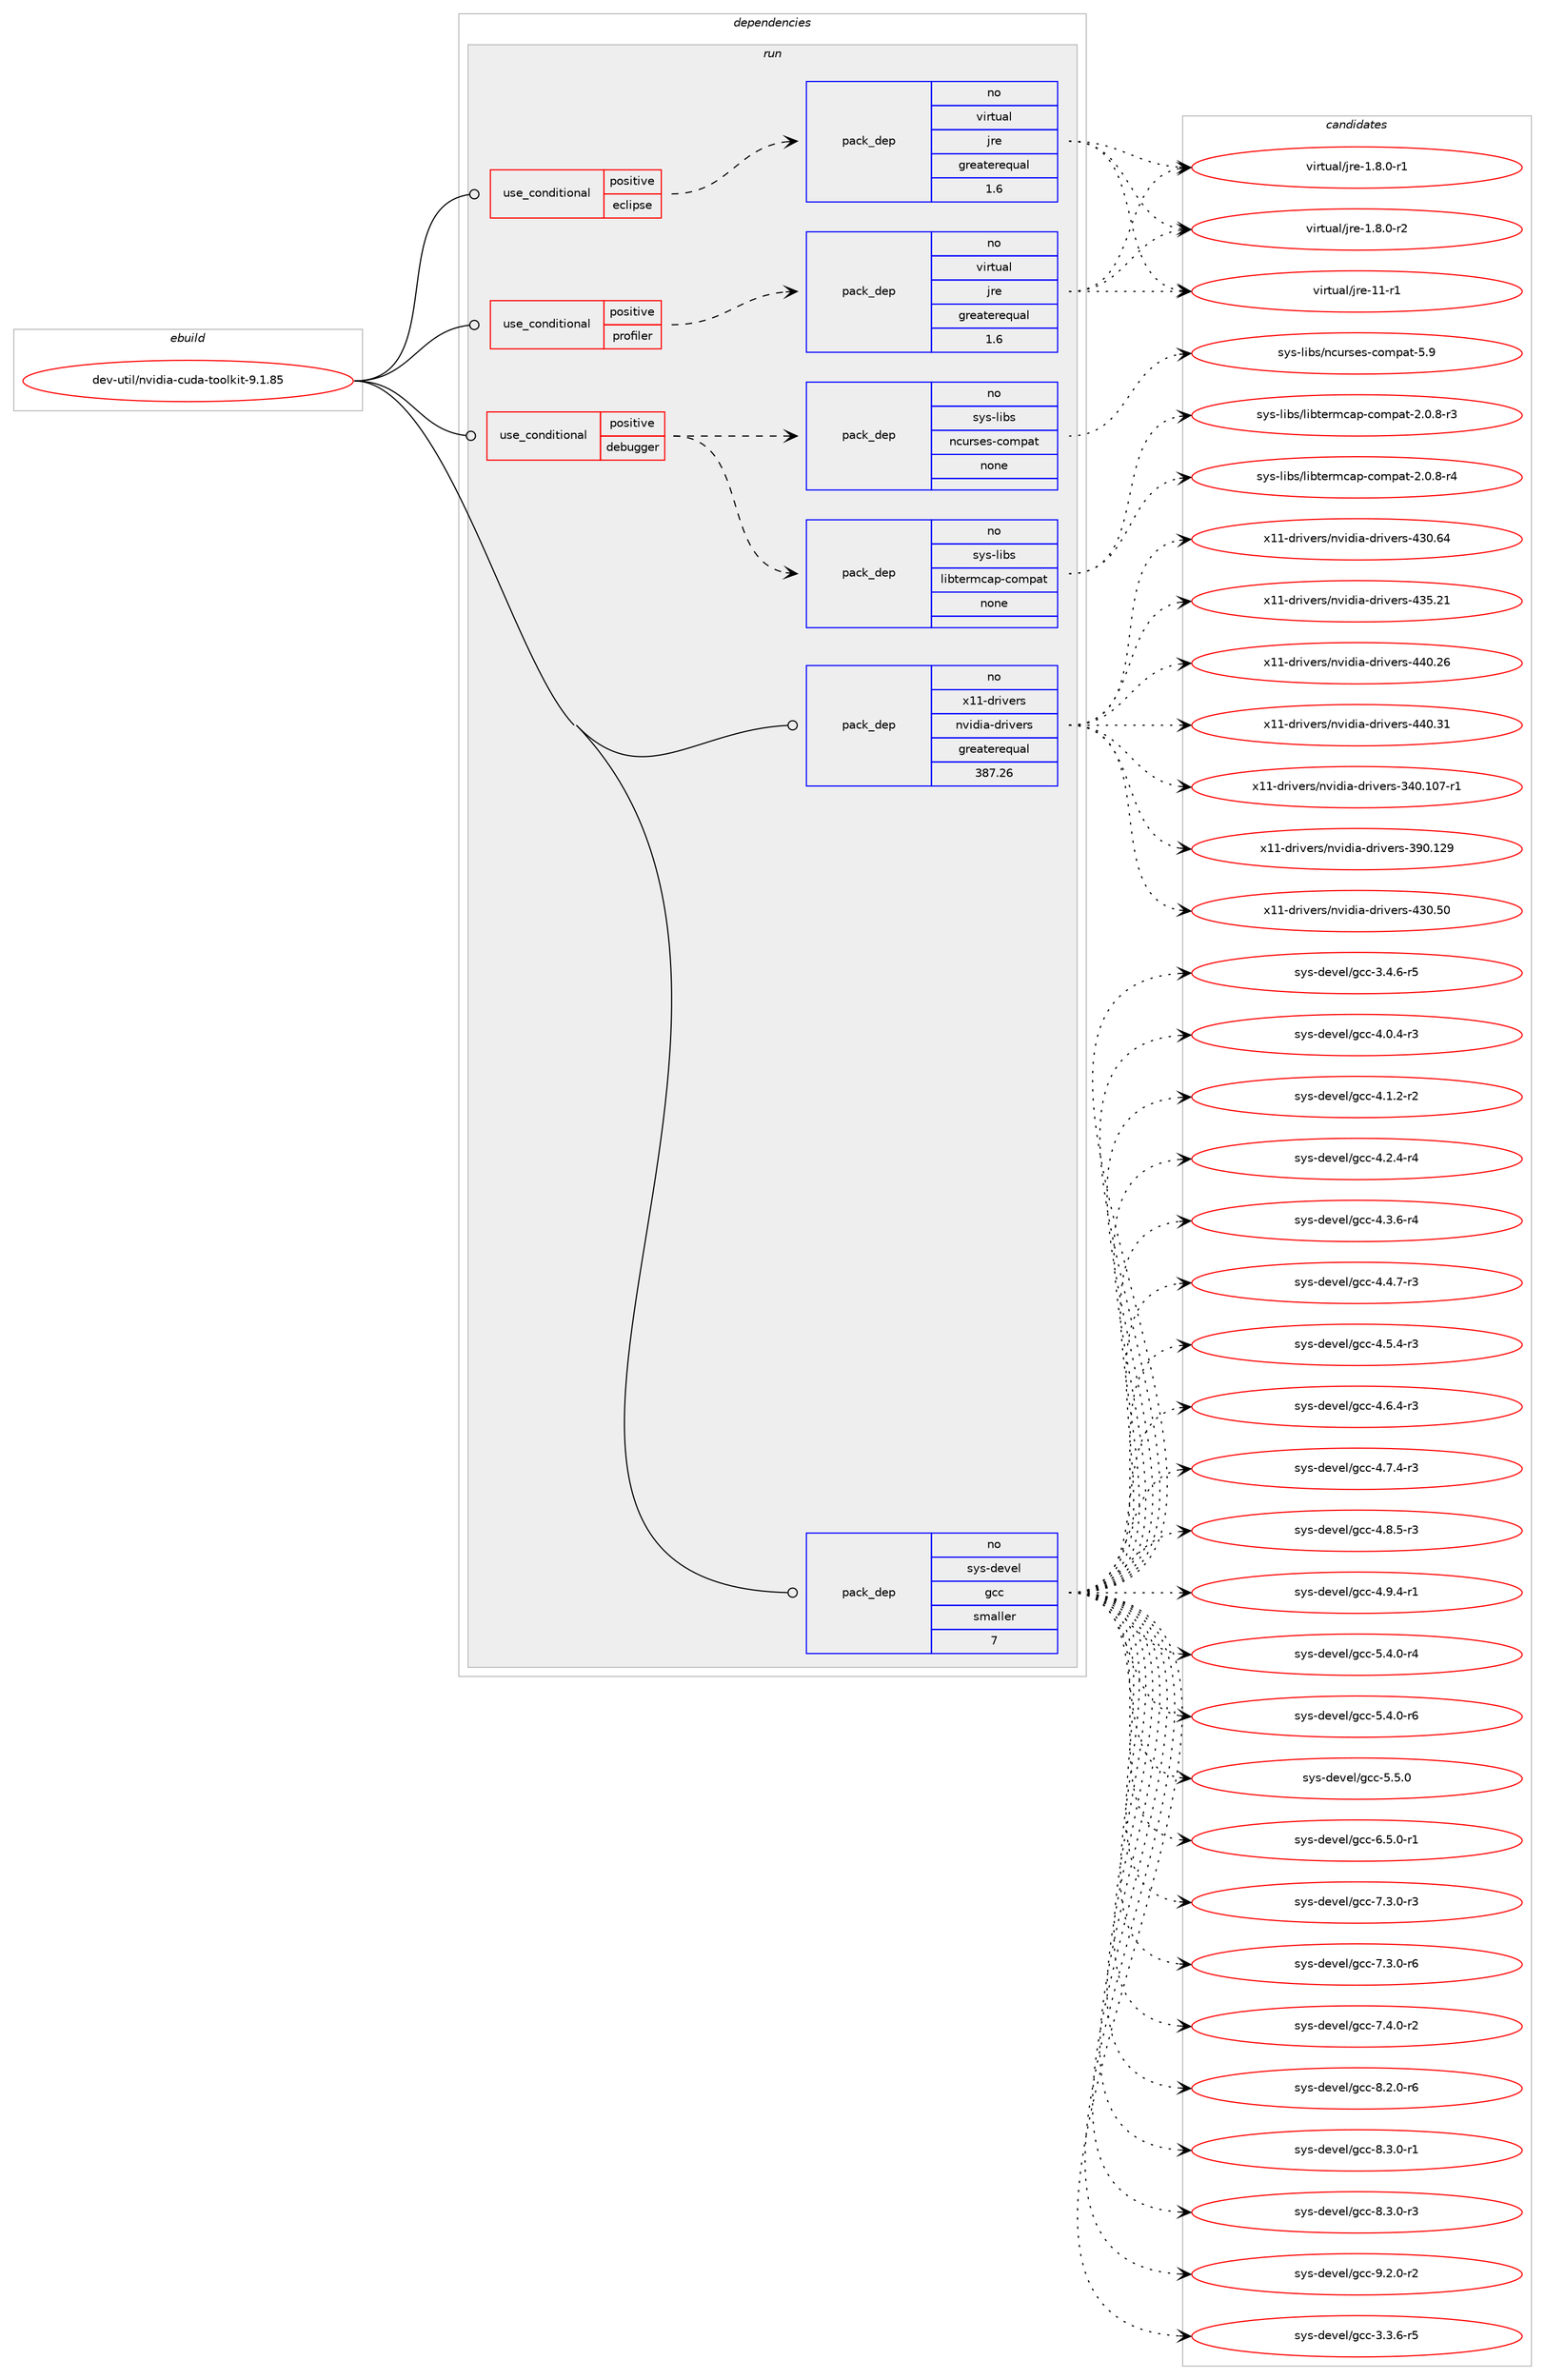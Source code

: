 digraph prolog {

# *************
# Graph options
# *************

newrank=true;
concentrate=true;
compound=true;
graph [rankdir=LR,fontname=Helvetica,fontsize=10,ranksep=1.5];#, ranksep=2.5, nodesep=0.2];
edge  [arrowhead=vee];
node  [fontname=Helvetica,fontsize=10];

# **********
# The ebuild
# **********

subgraph cluster_leftcol {
color=gray;
rank=same;
label=<<i>ebuild</i>>;
id [label="dev-util/nvidia-cuda-toolkit-9.1.85", color=red, width=4, href="../dev-util/nvidia-cuda-toolkit-9.1.85.svg"];
}

# ****************
# The dependencies
# ****************

subgraph cluster_midcol {
color=gray;
label=<<i>dependencies</i>>;
subgraph cluster_compile {
fillcolor="#eeeeee";
style=filled;
label=<<i>compile</i>>;
}
subgraph cluster_compileandrun {
fillcolor="#eeeeee";
style=filled;
label=<<i>compile and run</i>>;
}
subgraph cluster_run {
fillcolor="#eeeeee";
style=filled;
label=<<i>run</i>>;
subgraph cond183073 {
dependency731083 [label=<<TABLE BORDER="0" CELLBORDER="1" CELLSPACING="0" CELLPADDING="4"><TR><TD ROWSPAN="3" CELLPADDING="10">use_conditional</TD></TR><TR><TD>positive</TD></TR><TR><TD>debugger</TD></TR></TABLE>>, shape=none, color=red];
subgraph pack535832 {
dependency731084 [label=<<TABLE BORDER="0" CELLBORDER="1" CELLSPACING="0" CELLPADDING="4" WIDTH="220"><TR><TD ROWSPAN="6" CELLPADDING="30">pack_dep</TD></TR><TR><TD WIDTH="110">no</TD></TR><TR><TD>sys-libs</TD></TR><TR><TD>libtermcap-compat</TD></TR><TR><TD>none</TD></TR><TR><TD></TD></TR></TABLE>>, shape=none, color=blue];
}
dependency731083:e -> dependency731084:w [weight=20,style="dashed",arrowhead="vee"];
subgraph pack535833 {
dependency731085 [label=<<TABLE BORDER="0" CELLBORDER="1" CELLSPACING="0" CELLPADDING="4" WIDTH="220"><TR><TD ROWSPAN="6" CELLPADDING="30">pack_dep</TD></TR><TR><TD WIDTH="110">no</TD></TR><TR><TD>sys-libs</TD></TR><TR><TD>ncurses-compat</TD></TR><TR><TD>none</TD></TR><TR><TD></TD></TR></TABLE>>, shape=none, color=blue];
}
dependency731083:e -> dependency731085:w [weight=20,style="dashed",arrowhead="vee"];
}
id:e -> dependency731083:w [weight=20,style="solid",arrowhead="odot"];
subgraph cond183074 {
dependency731086 [label=<<TABLE BORDER="0" CELLBORDER="1" CELLSPACING="0" CELLPADDING="4"><TR><TD ROWSPAN="3" CELLPADDING="10">use_conditional</TD></TR><TR><TD>positive</TD></TR><TR><TD>eclipse</TD></TR></TABLE>>, shape=none, color=red];
subgraph pack535834 {
dependency731087 [label=<<TABLE BORDER="0" CELLBORDER="1" CELLSPACING="0" CELLPADDING="4" WIDTH="220"><TR><TD ROWSPAN="6" CELLPADDING="30">pack_dep</TD></TR><TR><TD WIDTH="110">no</TD></TR><TR><TD>virtual</TD></TR><TR><TD>jre</TD></TR><TR><TD>greaterequal</TD></TR><TR><TD>1.6</TD></TR></TABLE>>, shape=none, color=blue];
}
dependency731086:e -> dependency731087:w [weight=20,style="dashed",arrowhead="vee"];
}
id:e -> dependency731086:w [weight=20,style="solid",arrowhead="odot"];
subgraph cond183075 {
dependency731088 [label=<<TABLE BORDER="0" CELLBORDER="1" CELLSPACING="0" CELLPADDING="4"><TR><TD ROWSPAN="3" CELLPADDING="10">use_conditional</TD></TR><TR><TD>positive</TD></TR><TR><TD>profiler</TD></TR></TABLE>>, shape=none, color=red];
subgraph pack535835 {
dependency731089 [label=<<TABLE BORDER="0" CELLBORDER="1" CELLSPACING="0" CELLPADDING="4" WIDTH="220"><TR><TD ROWSPAN="6" CELLPADDING="30">pack_dep</TD></TR><TR><TD WIDTH="110">no</TD></TR><TR><TD>virtual</TD></TR><TR><TD>jre</TD></TR><TR><TD>greaterequal</TD></TR><TR><TD>1.6</TD></TR></TABLE>>, shape=none, color=blue];
}
dependency731088:e -> dependency731089:w [weight=20,style="dashed",arrowhead="vee"];
}
id:e -> dependency731088:w [weight=20,style="solid",arrowhead="odot"];
subgraph pack535836 {
dependency731090 [label=<<TABLE BORDER="0" CELLBORDER="1" CELLSPACING="0" CELLPADDING="4" WIDTH="220"><TR><TD ROWSPAN="6" CELLPADDING="30">pack_dep</TD></TR><TR><TD WIDTH="110">no</TD></TR><TR><TD>sys-devel</TD></TR><TR><TD>gcc</TD></TR><TR><TD>smaller</TD></TR><TR><TD>7</TD></TR></TABLE>>, shape=none, color=blue];
}
id:e -> dependency731090:w [weight=20,style="solid",arrowhead="odot"];
subgraph pack535837 {
dependency731091 [label=<<TABLE BORDER="0" CELLBORDER="1" CELLSPACING="0" CELLPADDING="4" WIDTH="220"><TR><TD ROWSPAN="6" CELLPADDING="30">pack_dep</TD></TR><TR><TD WIDTH="110">no</TD></TR><TR><TD>x11-drivers</TD></TR><TR><TD>nvidia-drivers</TD></TR><TR><TD>greaterequal</TD></TR><TR><TD>387.26</TD></TR></TABLE>>, shape=none, color=blue];
}
id:e -> dependency731091:w [weight=20,style="solid",arrowhead="odot"];
}
}

# **************
# The candidates
# **************

subgraph cluster_choices {
rank=same;
color=gray;
label=<<i>candidates</i>>;

subgraph choice535832 {
color=black;
nodesep=1;
choice1151211154510810598115471081059811610111410999971124599111109112971164550464846564511451 [label="sys-libs/libtermcap-compat-2.0.8-r3", color=red, width=4,href="../sys-libs/libtermcap-compat-2.0.8-r3.svg"];
choice1151211154510810598115471081059811610111410999971124599111109112971164550464846564511452 [label="sys-libs/libtermcap-compat-2.0.8-r4", color=red, width=4,href="../sys-libs/libtermcap-compat-2.0.8-r4.svg"];
dependency731084:e -> choice1151211154510810598115471081059811610111410999971124599111109112971164550464846564511451:w [style=dotted,weight="100"];
dependency731084:e -> choice1151211154510810598115471081059811610111410999971124599111109112971164550464846564511452:w [style=dotted,weight="100"];
}
subgraph choice535833 {
color=black;
nodesep=1;
choice1151211154510810598115471109911711411510111545991111091129711645534657 [label="sys-libs/ncurses-compat-5.9", color=red, width=4,href="../sys-libs/ncurses-compat-5.9.svg"];
dependency731085:e -> choice1151211154510810598115471109911711411510111545991111091129711645534657:w [style=dotted,weight="100"];
}
subgraph choice535834 {
color=black;
nodesep=1;
choice11810511411611797108471061141014549465646484511449 [label="virtual/jre-1.8.0-r1", color=red, width=4,href="../virtual/jre-1.8.0-r1.svg"];
choice11810511411611797108471061141014549465646484511450 [label="virtual/jre-1.8.0-r2", color=red, width=4,href="../virtual/jre-1.8.0-r2.svg"];
choice11810511411611797108471061141014549494511449 [label="virtual/jre-11-r1", color=red, width=4,href="../virtual/jre-11-r1.svg"];
dependency731087:e -> choice11810511411611797108471061141014549465646484511449:w [style=dotted,weight="100"];
dependency731087:e -> choice11810511411611797108471061141014549465646484511450:w [style=dotted,weight="100"];
dependency731087:e -> choice11810511411611797108471061141014549494511449:w [style=dotted,weight="100"];
}
subgraph choice535835 {
color=black;
nodesep=1;
choice11810511411611797108471061141014549465646484511449 [label="virtual/jre-1.8.0-r1", color=red, width=4,href="../virtual/jre-1.8.0-r1.svg"];
choice11810511411611797108471061141014549465646484511450 [label="virtual/jre-1.8.0-r2", color=red, width=4,href="../virtual/jre-1.8.0-r2.svg"];
choice11810511411611797108471061141014549494511449 [label="virtual/jre-11-r1", color=red, width=4,href="../virtual/jre-11-r1.svg"];
dependency731089:e -> choice11810511411611797108471061141014549465646484511449:w [style=dotted,weight="100"];
dependency731089:e -> choice11810511411611797108471061141014549465646484511450:w [style=dotted,weight="100"];
dependency731089:e -> choice11810511411611797108471061141014549494511449:w [style=dotted,weight="100"];
}
subgraph choice535836 {
color=black;
nodesep=1;
choice115121115451001011181011084710399994551465146544511453 [label="sys-devel/gcc-3.3.6-r5", color=red, width=4,href="../sys-devel/gcc-3.3.6-r5.svg"];
choice115121115451001011181011084710399994551465246544511453 [label="sys-devel/gcc-3.4.6-r5", color=red, width=4,href="../sys-devel/gcc-3.4.6-r5.svg"];
choice115121115451001011181011084710399994552464846524511451 [label="sys-devel/gcc-4.0.4-r3", color=red, width=4,href="../sys-devel/gcc-4.0.4-r3.svg"];
choice115121115451001011181011084710399994552464946504511450 [label="sys-devel/gcc-4.1.2-r2", color=red, width=4,href="../sys-devel/gcc-4.1.2-r2.svg"];
choice115121115451001011181011084710399994552465046524511452 [label="sys-devel/gcc-4.2.4-r4", color=red, width=4,href="../sys-devel/gcc-4.2.4-r4.svg"];
choice115121115451001011181011084710399994552465146544511452 [label="sys-devel/gcc-4.3.6-r4", color=red, width=4,href="../sys-devel/gcc-4.3.6-r4.svg"];
choice115121115451001011181011084710399994552465246554511451 [label="sys-devel/gcc-4.4.7-r3", color=red, width=4,href="../sys-devel/gcc-4.4.7-r3.svg"];
choice115121115451001011181011084710399994552465346524511451 [label="sys-devel/gcc-4.5.4-r3", color=red, width=4,href="../sys-devel/gcc-4.5.4-r3.svg"];
choice115121115451001011181011084710399994552465446524511451 [label="sys-devel/gcc-4.6.4-r3", color=red, width=4,href="../sys-devel/gcc-4.6.4-r3.svg"];
choice115121115451001011181011084710399994552465546524511451 [label="sys-devel/gcc-4.7.4-r3", color=red, width=4,href="../sys-devel/gcc-4.7.4-r3.svg"];
choice115121115451001011181011084710399994552465646534511451 [label="sys-devel/gcc-4.8.5-r3", color=red, width=4,href="../sys-devel/gcc-4.8.5-r3.svg"];
choice115121115451001011181011084710399994552465746524511449 [label="sys-devel/gcc-4.9.4-r1", color=red, width=4,href="../sys-devel/gcc-4.9.4-r1.svg"];
choice115121115451001011181011084710399994553465246484511452 [label="sys-devel/gcc-5.4.0-r4", color=red, width=4,href="../sys-devel/gcc-5.4.0-r4.svg"];
choice115121115451001011181011084710399994553465246484511454 [label="sys-devel/gcc-5.4.0-r6", color=red, width=4,href="../sys-devel/gcc-5.4.0-r6.svg"];
choice11512111545100101118101108471039999455346534648 [label="sys-devel/gcc-5.5.0", color=red, width=4,href="../sys-devel/gcc-5.5.0.svg"];
choice115121115451001011181011084710399994554465346484511449 [label="sys-devel/gcc-6.5.0-r1", color=red, width=4,href="../sys-devel/gcc-6.5.0-r1.svg"];
choice115121115451001011181011084710399994555465146484511451 [label="sys-devel/gcc-7.3.0-r3", color=red, width=4,href="../sys-devel/gcc-7.3.0-r3.svg"];
choice115121115451001011181011084710399994555465146484511454 [label="sys-devel/gcc-7.3.0-r6", color=red, width=4,href="../sys-devel/gcc-7.3.0-r6.svg"];
choice115121115451001011181011084710399994555465246484511450 [label="sys-devel/gcc-7.4.0-r2", color=red, width=4,href="../sys-devel/gcc-7.4.0-r2.svg"];
choice115121115451001011181011084710399994556465046484511454 [label="sys-devel/gcc-8.2.0-r6", color=red, width=4,href="../sys-devel/gcc-8.2.0-r6.svg"];
choice115121115451001011181011084710399994556465146484511449 [label="sys-devel/gcc-8.3.0-r1", color=red, width=4,href="../sys-devel/gcc-8.3.0-r1.svg"];
choice115121115451001011181011084710399994556465146484511451 [label="sys-devel/gcc-8.3.0-r3", color=red, width=4,href="../sys-devel/gcc-8.3.0-r3.svg"];
choice115121115451001011181011084710399994557465046484511450 [label="sys-devel/gcc-9.2.0-r2", color=red, width=4,href="../sys-devel/gcc-9.2.0-r2.svg"];
dependency731090:e -> choice115121115451001011181011084710399994551465146544511453:w [style=dotted,weight="100"];
dependency731090:e -> choice115121115451001011181011084710399994551465246544511453:w [style=dotted,weight="100"];
dependency731090:e -> choice115121115451001011181011084710399994552464846524511451:w [style=dotted,weight="100"];
dependency731090:e -> choice115121115451001011181011084710399994552464946504511450:w [style=dotted,weight="100"];
dependency731090:e -> choice115121115451001011181011084710399994552465046524511452:w [style=dotted,weight="100"];
dependency731090:e -> choice115121115451001011181011084710399994552465146544511452:w [style=dotted,weight="100"];
dependency731090:e -> choice115121115451001011181011084710399994552465246554511451:w [style=dotted,weight="100"];
dependency731090:e -> choice115121115451001011181011084710399994552465346524511451:w [style=dotted,weight="100"];
dependency731090:e -> choice115121115451001011181011084710399994552465446524511451:w [style=dotted,weight="100"];
dependency731090:e -> choice115121115451001011181011084710399994552465546524511451:w [style=dotted,weight="100"];
dependency731090:e -> choice115121115451001011181011084710399994552465646534511451:w [style=dotted,weight="100"];
dependency731090:e -> choice115121115451001011181011084710399994552465746524511449:w [style=dotted,weight="100"];
dependency731090:e -> choice115121115451001011181011084710399994553465246484511452:w [style=dotted,weight="100"];
dependency731090:e -> choice115121115451001011181011084710399994553465246484511454:w [style=dotted,weight="100"];
dependency731090:e -> choice11512111545100101118101108471039999455346534648:w [style=dotted,weight="100"];
dependency731090:e -> choice115121115451001011181011084710399994554465346484511449:w [style=dotted,weight="100"];
dependency731090:e -> choice115121115451001011181011084710399994555465146484511451:w [style=dotted,weight="100"];
dependency731090:e -> choice115121115451001011181011084710399994555465146484511454:w [style=dotted,weight="100"];
dependency731090:e -> choice115121115451001011181011084710399994555465246484511450:w [style=dotted,weight="100"];
dependency731090:e -> choice115121115451001011181011084710399994556465046484511454:w [style=dotted,weight="100"];
dependency731090:e -> choice115121115451001011181011084710399994556465146484511449:w [style=dotted,weight="100"];
dependency731090:e -> choice115121115451001011181011084710399994556465146484511451:w [style=dotted,weight="100"];
dependency731090:e -> choice115121115451001011181011084710399994557465046484511450:w [style=dotted,weight="100"];
}
subgraph choice535837 {
color=black;
nodesep=1;
choice12049494510011410511810111411547110118105100105974510011410511810111411545515248464948554511449 [label="x11-drivers/nvidia-drivers-340.107-r1", color=red, width=4,href="../x11-drivers/nvidia-drivers-340.107-r1.svg"];
choice1204949451001141051181011141154711011810510010597451001141051181011141154551574846495057 [label="x11-drivers/nvidia-drivers-390.129", color=red, width=4,href="../x11-drivers/nvidia-drivers-390.129.svg"];
choice12049494510011410511810111411547110118105100105974510011410511810111411545525148465348 [label="x11-drivers/nvidia-drivers-430.50", color=red, width=4,href="../x11-drivers/nvidia-drivers-430.50.svg"];
choice12049494510011410511810111411547110118105100105974510011410511810111411545525148465452 [label="x11-drivers/nvidia-drivers-430.64", color=red, width=4,href="../x11-drivers/nvidia-drivers-430.64.svg"];
choice12049494510011410511810111411547110118105100105974510011410511810111411545525153465049 [label="x11-drivers/nvidia-drivers-435.21", color=red, width=4,href="../x11-drivers/nvidia-drivers-435.21.svg"];
choice12049494510011410511810111411547110118105100105974510011410511810111411545525248465054 [label="x11-drivers/nvidia-drivers-440.26", color=red, width=4,href="../x11-drivers/nvidia-drivers-440.26.svg"];
choice12049494510011410511810111411547110118105100105974510011410511810111411545525248465149 [label="x11-drivers/nvidia-drivers-440.31", color=red, width=4,href="../x11-drivers/nvidia-drivers-440.31.svg"];
dependency731091:e -> choice12049494510011410511810111411547110118105100105974510011410511810111411545515248464948554511449:w [style=dotted,weight="100"];
dependency731091:e -> choice1204949451001141051181011141154711011810510010597451001141051181011141154551574846495057:w [style=dotted,weight="100"];
dependency731091:e -> choice12049494510011410511810111411547110118105100105974510011410511810111411545525148465348:w [style=dotted,weight="100"];
dependency731091:e -> choice12049494510011410511810111411547110118105100105974510011410511810111411545525148465452:w [style=dotted,weight="100"];
dependency731091:e -> choice12049494510011410511810111411547110118105100105974510011410511810111411545525153465049:w [style=dotted,weight="100"];
dependency731091:e -> choice12049494510011410511810111411547110118105100105974510011410511810111411545525248465054:w [style=dotted,weight="100"];
dependency731091:e -> choice12049494510011410511810111411547110118105100105974510011410511810111411545525248465149:w [style=dotted,weight="100"];
}
}

}
